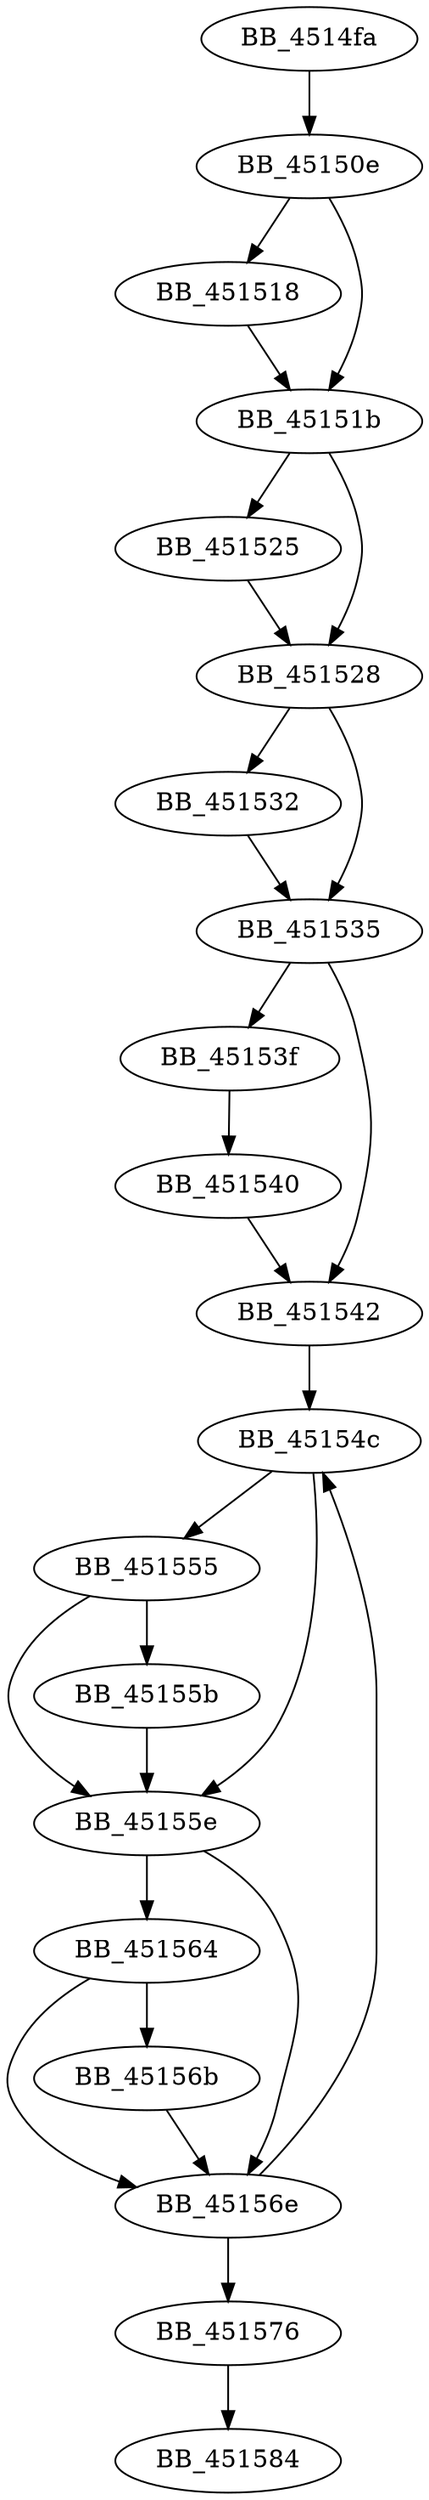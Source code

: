 DiGraph sub_4514FA{
BB_4514fa->BB_45150e
BB_45150e->BB_451518
BB_45150e->BB_45151b
BB_451518->BB_45151b
BB_45151b->BB_451525
BB_45151b->BB_451528
BB_451525->BB_451528
BB_451528->BB_451532
BB_451528->BB_451535
BB_451532->BB_451535
BB_451535->BB_45153f
BB_451535->BB_451542
BB_45153f->BB_451540
BB_451540->BB_451542
BB_451542->BB_45154c
BB_45154c->BB_451555
BB_45154c->BB_45155e
BB_451555->BB_45155b
BB_451555->BB_45155e
BB_45155b->BB_45155e
BB_45155e->BB_451564
BB_45155e->BB_45156e
BB_451564->BB_45156b
BB_451564->BB_45156e
BB_45156b->BB_45156e
BB_45156e->BB_45154c
BB_45156e->BB_451576
BB_451576->BB_451584
}
